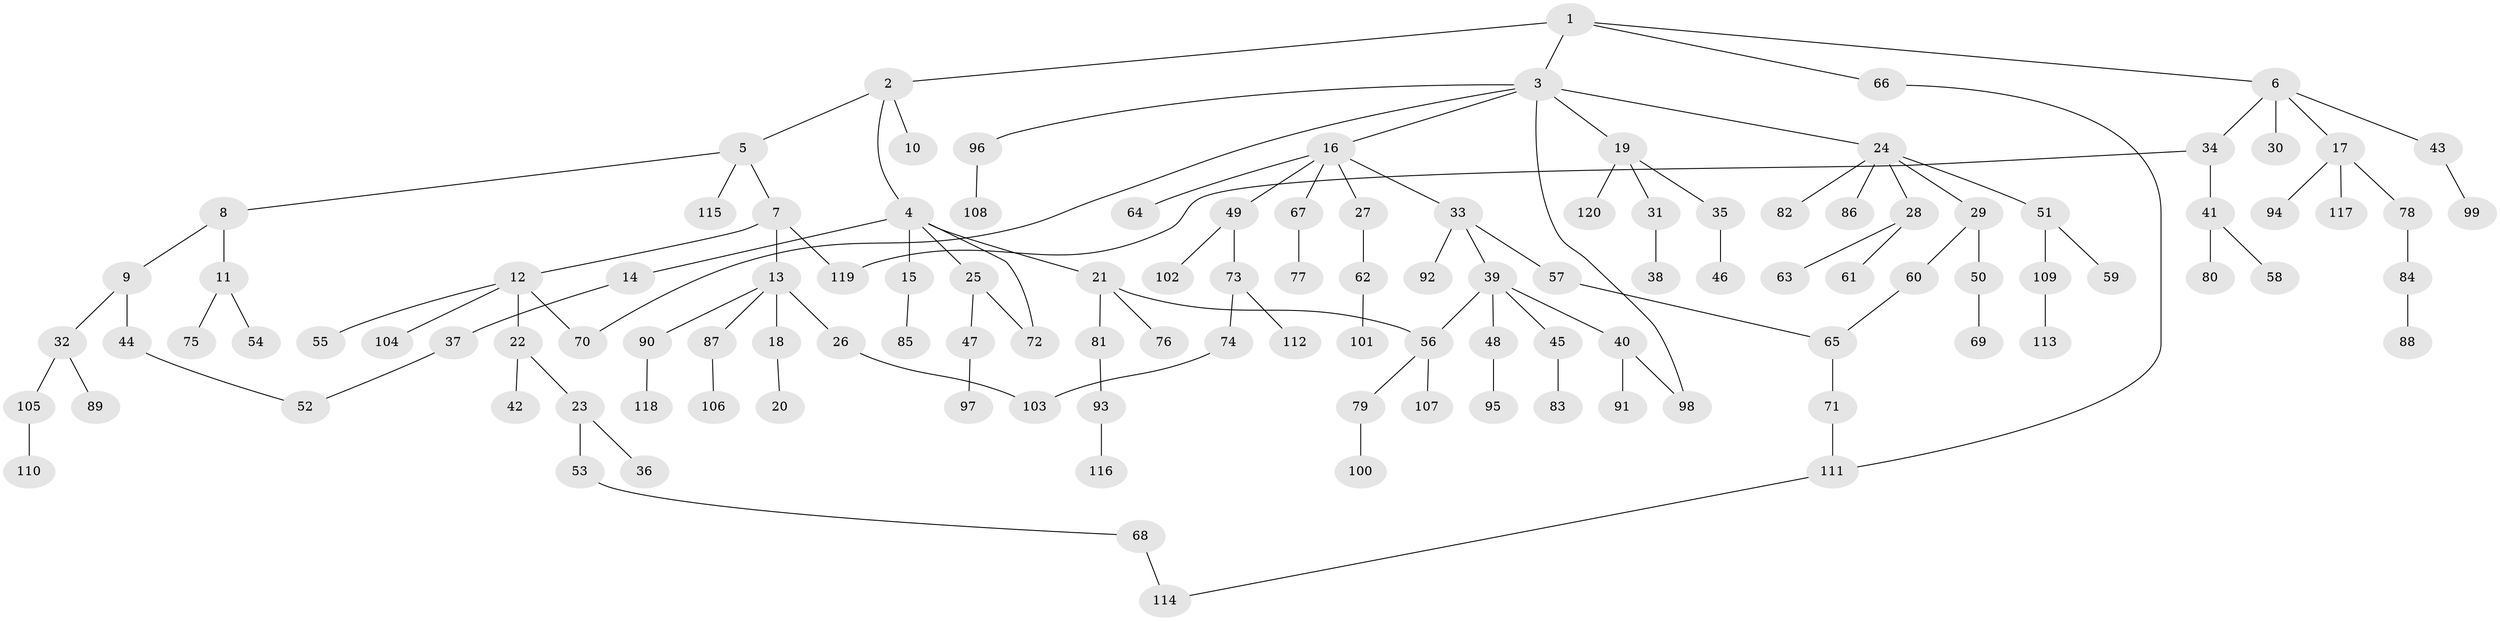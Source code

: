 // Generated by graph-tools (version 1.1) at 2025/00/03/09/25 03:00:59]
// undirected, 120 vertices, 129 edges
graph export_dot {
graph [start="1"]
  node [color=gray90,style=filled];
  1;
  2;
  3;
  4;
  5;
  6;
  7;
  8;
  9;
  10;
  11;
  12;
  13;
  14;
  15;
  16;
  17;
  18;
  19;
  20;
  21;
  22;
  23;
  24;
  25;
  26;
  27;
  28;
  29;
  30;
  31;
  32;
  33;
  34;
  35;
  36;
  37;
  38;
  39;
  40;
  41;
  42;
  43;
  44;
  45;
  46;
  47;
  48;
  49;
  50;
  51;
  52;
  53;
  54;
  55;
  56;
  57;
  58;
  59;
  60;
  61;
  62;
  63;
  64;
  65;
  66;
  67;
  68;
  69;
  70;
  71;
  72;
  73;
  74;
  75;
  76;
  77;
  78;
  79;
  80;
  81;
  82;
  83;
  84;
  85;
  86;
  87;
  88;
  89;
  90;
  91;
  92;
  93;
  94;
  95;
  96;
  97;
  98;
  99;
  100;
  101;
  102;
  103;
  104;
  105;
  106;
  107;
  108;
  109;
  110;
  111;
  112;
  113;
  114;
  115;
  116;
  117;
  118;
  119;
  120;
  1 -- 2;
  1 -- 3;
  1 -- 6;
  1 -- 66;
  2 -- 4;
  2 -- 5;
  2 -- 10;
  3 -- 16;
  3 -- 19;
  3 -- 24;
  3 -- 70;
  3 -- 96;
  3 -- 98;
  4 -- 14;
  4 -- 15;
  4 -- 21;
  4 -- 25;
  4 -- 72;
  5 -- 7;
  5 -- 8;
  5 -- 115;
  6 -- 17;
  6 -- 30;
  6 -- 34;
  6 -- 43;
  7 -- 12;
  7 -- 13;
  7 -- 119;
  8 -- 9;
  8 -- 11;
  9 -- 32;
  9 -- 44;
  11 -- 54;
  11 -- 75;
  12 -- 22;
  12 -- 55;
  12 -- 104;
  12 -- 70;
  13 -- 18;
  13 -- 26;
  13 -- 87;
  13 -- 90;
  14 -- 37;
  15 -- 85;
  16 -- 27;
  16 -- 33;
  16 -- 49;
  16 -- 64;
  16 -- 67;
  17 -- 78;
  17 -- 94;
  17 -- 117;
  18 -- 20;
  19 -- 31;
  19 -- 35;
  19 -- 120;
  21 -- 56;
  21 -- 76;
  21 -- 81;
  22 -- 23;
  22 -- 42;
  23 -- 36;
  23 -- 53;
  24 -- 28;
  24 -- 29;
  24 -- 51;
  24 -- 82;
  24 -- 86;
  25 -- 47;
  25 -- 72;
  26 -- 103;
  27 -- 62;
  28 -- 61;
  28 -- 63;
  29 -- 50;
  29 -- 60;
  31 -- 38;
  32 -- 89;
  32 -- 105;
  33 -- 39;
  33 -- 57;
  33 -- 92;
  34 -- 41;
  34 -- 119;
  35 -- 46;
  37 -- 52;
  39 -- 40;
  39 -- 45;
  39 -- 48;
  39 -- 56;
  40 -- 91;
  40 -- 98;
  41 -- 58;
  41 -- 80;
  43 -- 99;
  44 -- 52;
  45 -- 83;
  47 -- 97;
  48 -- 95;
  49 -- 73;
  49 -- 102;
  50 -- 69;
  51 -- 59;
  51 -- 109;
  53 -- 68;
  56 -- 79;
  56 -- 107;
  57 -- 65;
  60 -- 65;
  62 -- 101;
  65 -- 71;
  66 -- 111;
  67 -- 77;
  68 -- 114;
  71 -- 111;
  73 -- 74;
  73 -- 112;
  74 -- 103;
  78 -- 84;
  79 -- 100;
  81 -- 93;
  84 -- 88;
  87 -- 106;
  90 -- 118;
  93 -- 116;
  96 -- 108;
  105 -- 110;
  109 -- 113;
  111 -- 114;
}
